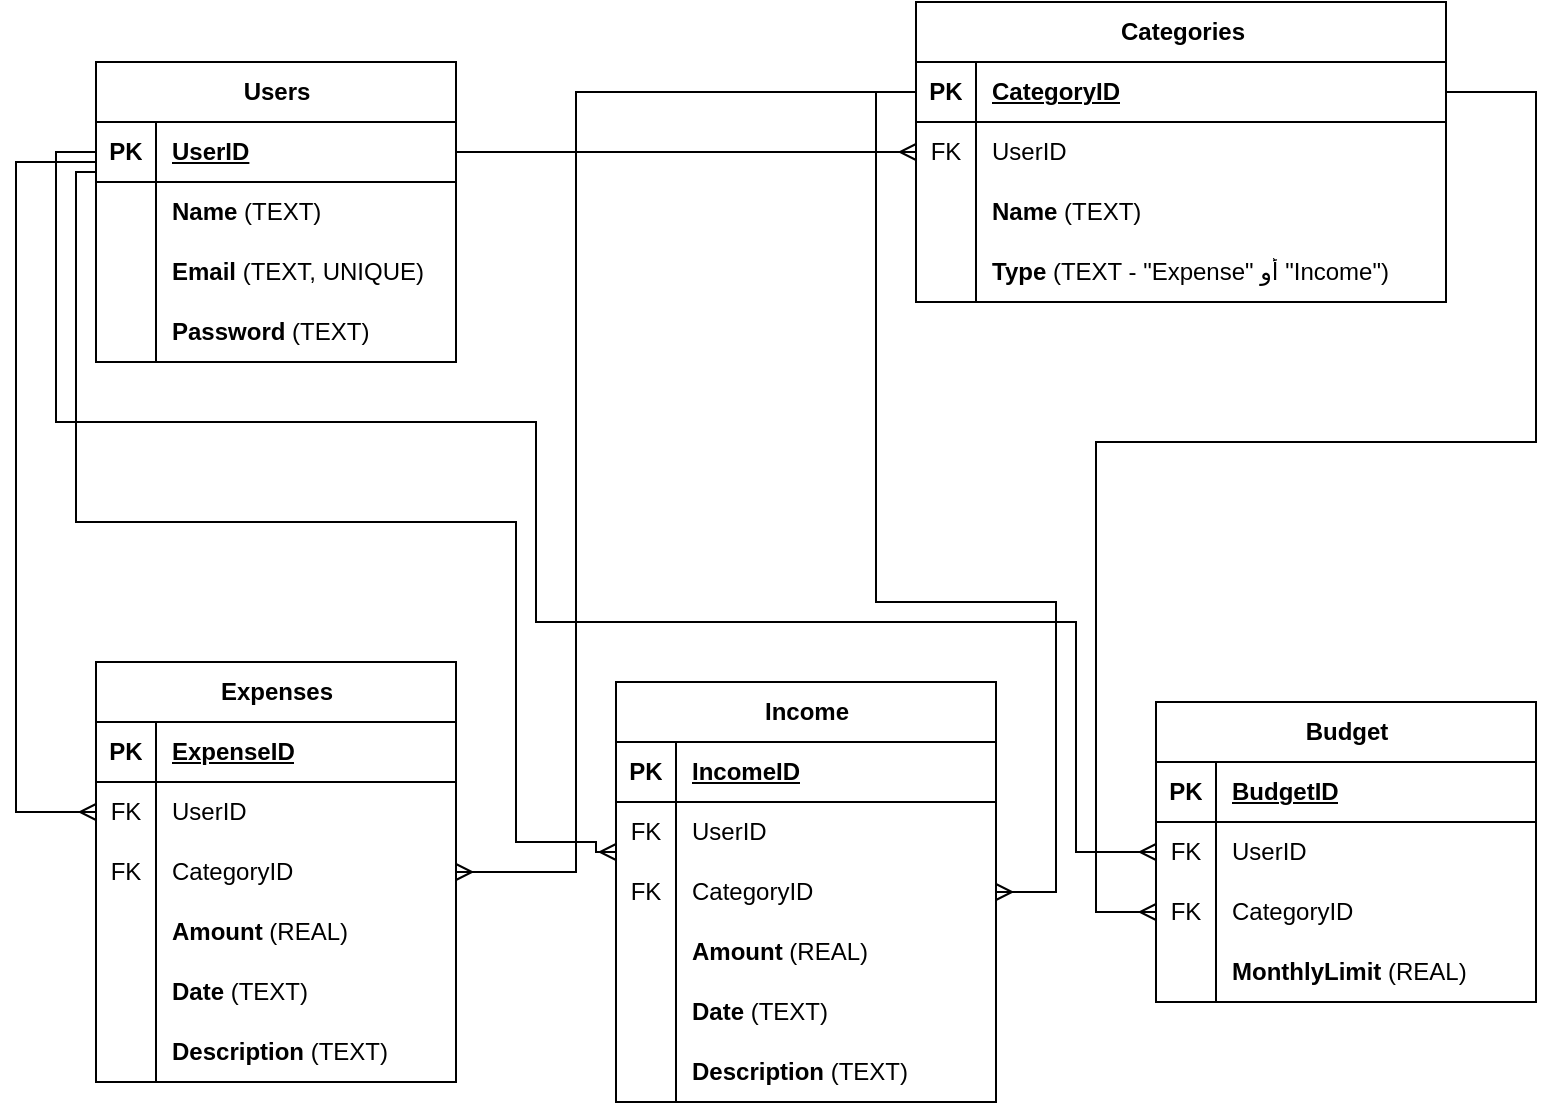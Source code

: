 <mxfile version="24.7.8">
  <diagram id="R2lEEEUBdFMjLlhIrx00" name="Page-1">
    <mxGraphModel dx="1212" dy="614" grid="1" gridSize="10" guides="1" tooltips="1" connect="1" arrows="1" fold="1" page="1" pageScale="1" pageWidth="850" pageHeight="1100" math="0" shadow="0" extFonts="Permanent Marker^https://fonts.googleapis.com/css?family=Permanent+Marker">
      <root>
        <mxCell id="0" />
        <mxCell id="1" parent="0" />
        <mxCell id="ptWmPAHVsvT_opOpD1c1-6" value="Users" style="shape=table;startSize=30;container=1;collapsible=1;childLayout=tableLayout;fixedRows=1;rowLines=0;fontStyle=1;align=center;resizeLast=1;html=1;" parent="1" vertex="1">
          <mxGeometry x="80" y="440" width="180" height="150" as="geometry" />
        </mxCell>
        <mxCell id="ptWmPAHVsvT_opOpD1c1-7" value="" style="shape=tableRow;horizontal=0;startSize=0;swimlaneHead=0;swimlaneBody=0;fillColor=none;collapsible=0;dropTarget=0;points=[[0,0.5],[1,0.5]];portConstraint=eastwest;top=0;left=0;right=0;bottom=1;" parent="ptWmPAHVsvT_opOpD1c1-6" vertex="1">
          <mxGeometry y="30" width="180" height="30" as="geometry" />
        </mxCell>
        <mxCell id="ptWmPAHVsvT_opOpD1c1-8" value="PK" style="shape=partialRectangle;connectable=0;fillColor=none;top=0;left=0;bottom=0;right=0;fontStyle=1;overflow=hidden;whiteSpace=wrap;html=1;" parent="ptWmPAHVsvT_opOpD1c1-7" vertex="1">
          <mxGeometry width="30" height="30" as="geometry">
            <mxRectangle width="30" height="30" as="alternateBounds" />
          </mxGeometry>
        </mxCell>
        <mxCell id="ptWmPAHVsvT_opOpD1c1-9" value="UserID" style="shape=partialRectangle;connectable=0;fillColor=none;top=0;left=0;bottom=0;right=0;align=left;spacingLeft=6;fontStyle=5;overflow=hidden;whiteSpace=wrap;html=1;" parent="ptWmPAHVsvT_opOpD1c1-7" vertex="1">
          <mxGeometry x="30" width="150" height="30" as="geometry">
            <mxRectangle width="150" height="30" as="alternateBounds" />
          </mxGeometry>
        </mxCell>
        <mxCell id="ptWmPAHVsvT_opOpD1c1-10" value="" style="shape=tableRow;horizontal=0;startSize=0;swimlaneHead=0;swimlaneBody=0;fillColor=none;collapsible=0;dropTarget=0;points=[[0,0.5],[1,0.5]];portConstraint=eastwest;top=0;left=0;right=0;bottom=0;" parent="ptWmPAHVsvT_opOpD1c1-6" vertex="1">
          <mxGeometry y="60" width="180" height="30" as="geometry" />
        </mxCell>
        <mxCell id="ptWmPAHVsvT_opOpD1c1-11" value="" style="shape=partialRectangle;connectable=0;fillColor=none;top=0;left=0;bottom=0;right=0;editable=1;overflow=hidden;whiteSpace=wrap;html=1;" parent="ptWmPAHVsvT_opOpD1c1-10" vertex="1">
          <mxGeometry width="30" height="30" as="geometry">
            <mxRectangle width="30" height="30" as="alternateBounds" />
          </mxGeometry>
        </mxCell>
        <mxCell id="ptWmPAHVsvT_opOpD1c1-12" value="&lt;strong data-end=&quot;708&quot; data-start=&quot;700&quot;&gt;Name&lt;/strong&gt; (TEXT)" style="shape=partialRectangle;connectable=0;fillColor=none;top=0;left=0;bottom=0;right=0;align=left;spacingLeft=6;overflow=hidden;whiteSpace=wrap;html=1;" parent="ptWmPAHVsvT_opOpD1c1-10" vertex="1">
          <mxGeometry x="30" width="150" height="30" as="geometry">
            <mxRectangle width="150" height="30" as="alternateBounds" />
          </mxGeometry>
        </mxCell>
        <mxCell id="ptWmPAHVsvT_opOpD1c1-13" value="" style="shape=tableRow;horizontal=0;startSize=0;swimlaneHead=0;swimlaneBody=0;fillColor=none;collapsible=0;dropTarget=0;points=[[0,0.5],[1,0.5]];portConstraint=eastwest;top=0;left=0;right=0;bottom=0;" parent="ptWmPAHVsvT_opOpD1c1-6" vertex="1">
          <mxGeometry y="90" width="180" height="30" as="geometry" />
        </mxCell>
        <mxCell id="ptWmPAHVsvT_opOpD1c1-14" value="" style="shape=partialRectangle;connectable=0;fillColor=none;top=0;left=0;bottom=0;right=0;editable=1;overflow=hidden;whiteSpace=wrap;html=1;" parent="ptWmPAHVsvT_opOpD1c1-13" vertex="1">
          <mxGeometry width="30" height="30" as="geometry">
            <mxRectangle width="30" height="30" as="alternateBounds" />
          </mxGeometry>
        </mxCell>
        <mxCell id="ptWmPAHVsvT_opOpD1c1-15" value="&lt;strong data-end=&quot;729&quot; data-start=&quot;720&quot;&gt;Email&lt;/strong&gt; (TEXT, UNIQUE)" style="shape=partialRectangle;connectable=0;fillColor=none;top=0;left=0;bottom=0;right=0;align=left;spacingLeft=6;overflow=hidden;whiteSpace=wrap;html=1;" parent="ptWmPAHVsvT_opOpD1c1-13" vertex="1">
          <mxGeometry x="30" width="150" height="30" as="geometry">
            <mxRectangle width="150" height="30" as="alternateBounds" />
          </mxGeometry>
        </mxCell>
        <mxCell id="ptWmPAHVsvT_opOpD1c1-16" value="" style="shape=tableRow;horizontal=0;startSize=0;swimlaneHead=0;swimlaneBody=0;fillColor=none;collapsible=0;dropTarget=0;points=[[0,0.5],[1,0.5]];portConstraint=eastwest;top=0;left=0;right=0;bottom=0;" parent="ptWmPAHVsvT_opOpD1c1-6" vertex="1">
          <mxGeometry y="120" width="180" height="30" as="geometry" />
        </mxCell>
        <mxCell id="ptWmPAHVsvT_opOpD1c1-17" value="" style="shape=partialRectangle;connectable=0;fillColor=none;top=0;left=0;bottom=0;right=0;editable=1;overflow=hidden;whiteSpace=wrap;html=1;" parent="ptWmPAHVsvT_opOpD1c1-16" vertex="1">
          <mxGeometry width="30" height="30" as="geometry">
            <mxRectangle width="30" height="30" as="alternateBounds" />
          </mxGeometry>
        </mxCell>
        <mxCell id="ptWmPAHVsvT_opOpD1c1-18" value="&lt;strong data-end=&quot;761&quot; data-start=&quot;749&quot;&gt;Password&lt;/strong&gt; (TEXT)" style="shape=partialRectangle;connectable=0;fillColor=none;top=0;left=0;bottom=0;right=0;align=left;spacingLeft=6;overflow=hidden;whiteSpace=wrap;html=1;" parent="ptWmPAHVsvT_opOpD1c1-16" vertex="1">
          <mxGeometry x="30" width="150" height="30" as="geometry">
            <mxRectangle width="150" height="30" as="alternateBounds" />
          </mxGeometry>
        </mxCell>
        <mxCell id="ptWmPAHVsvT_opOpD1c1-19" value="Categories" style="shape=table;startSize=30;container=1;collapsible=1;childLayout=tableLayout;fixedRows=1;rowLines=0;fontStyle=1;align=center;resizeLast=1;html=1;" parent="1" vertex="1">
          <mxGeometry x="490" y="410" width="265" height="150" as="geometry" />
        </mxCell>
        <mxCell id="ptWmPAHVsvT_opOpD1c1-20" value="" style="shape=tableRow;horizontal=0;startSize=0;swimlaneHead=0;swimlaneBody=0;fillColor=none;collapsible=0;dropTarget=0;points=[[0,0.5],[1,0.5]];portConstraint=eastwest;top=0;left=0;right=0;bottom=1;" parent="ptWmPAHVsvT_opOpD1c1-19" vertex="1">
          <mxGeometry y="30" width="265" height="30" as="geometry" />
        </mxCell>
        <mxCell id="ptWmPAHVsvT_opOpD1c1-21" value="PK" style="shape=partialRectangle;connectable=0;fillColor=none;top=0;left=0;bottom=0;right=0;fontStyle=1;overflow=hidden;whiteSpace=wrap;html=1;" parent="ptWmPAHVsvT_opOpD1c1-20" vertex="1">
          <mxGeometry width="30" height="30" as="geometry">
            <mxRectangle width="30" height="30" as="alternateBounds" />
          </mxGeometry>
        </mxCell>
        <mxCell id="ptWmPAHVsvT_opOpD1c1-22" value="CategoryID" style="shape=partialRectangle;connectable=0;fillColor=none;top=0;left=0;bottom=0;right=0;align=left;spacingLeft=6;fontStyle=5;overflow=hidden;whiteSpace=wrap;html=1;" parent="ptWmPAHVsvT_opOpD1c1-20" vertex="1">
          <mxGeometry x="30" width="235" height="30" as="geometry">
            <mxRectangle width="235" height="30" as="alternateBounds" />
          </mxGeometry>
        </mxCell>
        <mxCell id="OSpOoOHiJSOhnT2woW65-13" value="" style="shape=tableRow;horizontal=0;startSize=0;swimlaneHead=0;swimlaneBody=0;fillColor=none;collapsible=0;dropTarget=0;points=[[0,0.5],[1,0.5]];portConstraint=eastwest;top=0;left=0;right=0;bottom=0;" vertex="1" parent="ptWmPAHVsvT_opOpD1c1-19">
          <mxGeometry y="60" width="265" height="30" as="geometry" />
        </mxCell>
        <mxCell id="OSpOoOHiJSOhnT2woW65-14" value="FK" style="shape=partialRectangle;connectable=0;fillColor=none;top=0;left=0;bottom=0;right=0;fontStyle=0;overflow=hidden;whiteSpace=wrap;html=1;" vertex="1" parent="OSpOoOHiJSOhnT2woW65-13">
          <mxGeometry width="30" height="30" as="geometry">
            <mxRectangle width="30" height="30" as="alternateBounds" />
          </mxGeometry>
        </mxCell>
        <mxCell id="OSpOoOHiJSOhnT2woW65-15" value="UserID" style="shape=partialRectangle;connectable=0;fillColor=none;top=0;left=0;bottom=0;right=0;align=left;spacingLeft=6;fontStyle=0;overflow=hidden;whiteSpace=wrap;html=1;" vertex="1" parent="OSpOoOHiJSOhnT2woW65-13">
          <mxGeometry x="30" width="235" height="30" as="geometry">
            <mxRectangle width="235" height="30" as="alternateBounds" />
          </mxGeometry>
        </mxCell>
        <mxCell id="ptWmPAHVsvT_opOpD1c1-23" value="" style="shape=tableRow;horizontal=0;startSize=0;swimlaneHead=0;swimlaneBody=0;fillColor=none;collapsible=0;dropTarget=0;points=[[0,0.5],[1,0.5]];portConstraint=eastwest;top=0;left=0;right=0;bottom=0;" parent="ptWmPAHVsvT_opOpD1c1-19" vertex="1">
          <mxGeometry y="90" width="265" height="30" as="geometry" />
        </mxCell>
        <mxCell id="ptWmPAHVsvT_opOpD1c1-24" value="" style="shape=partialRectangle;connectable=0;fillColor=none;top=0;left=0;bottom=0;right=0;editable=1;overflow=hidden;whiteSpace=wrap;html=1;" parent="ptWmPAHVsvT_opOpD1c1-23" vertex="1">
          <mxGeometry width="30" height="30" as="geometry">
            <mxRectangle width="30" height="30" as="alternateBounds" />
          </mxGeometry>
        </mxCell>
        <mxCell id="ptWmPAHVsvT_opOpD1c1-25" value="&lt;strong data-end=&quot;852&quot; data-start=&quot;844&quot;&gt;Name&lt;/strong&gt; (TEXT)" style="shape=partialRectangle;connectable=0;fillColor=none;top=0;left=0;bottom=0;right=0;align=left;spacingLeft=6;overflow=hidden;whiteSpace=wrap;html=1;" parent="ptWmPAHVsvT_opOpD1c1-23" vertex="1">
          <mxGeometry x="30" width="235" height="30" as="geometry">
            <mxRectangle width="235" height="30" as="alternateBounds" />
          </mxGeometry>
        </mxCell>
        <mxCell id="ptWmPAHVsvT_opOpD1c1-26" value="" style="shape=tableRow;horizontal=0;startSize=0;swimlaneHead=0;swimlaneBody=0;fillColor=none;collapsible=0;dropTarget=0;points=[[0,0.5],[1,0.5]];portConstraint=eastwest;top=0;left=0;right=0;bottom=0;" parent="ptWmPAHVsvT_opOpD1c1-19" vertex="1">
          <mxGeometry y="120" width="265" height="30" as="geometry" />
        </mxCell>
        <mxCell id="ptWmPAHVsvT_opOpD1c1-27" value="" style="shape=partialRectangle;connectable=0;fillColor=none;top=0;left=0;bottom=0;right=0;editable=1;overflow=hidden;whiteSpace=wrap;html=1;" parent="ptWmPAHVsvT_opOpD1c1-26" vertex="1">
          <mxGeometry width="30" height="30" as="geometry">
            <mxRectangle width="30" height="30" as="alternateBounds" />
          </mxGeometry>
        </mxCell>
        <mxCell id="ptWmPAHVsvT_opOpD1c1-28" value="&lt;strong data-end=&quot;872&quot; data-start=&quot;864&quot;&gt;Type&lt;/strong&gt; (TEXT - &quot;Expense&quot; أو &quot;Income&quot;)" style="shape=partialRectangle;connectable=0;fillColor=none;top=0;left=0;bottom=0;right=0;align=left;spacingLeft=6;overflow=hidden;whiteSpace=wrap;html=1;" parent="ptWmPAHVsvT_opOpD1c1-26" vertex="1">
          <mxGeometry x="30" width="235" height="30" as="geometry">
            <mxRectangle width="235" height="30" as="alternateBounds" />
          </mxGeometry>
        </mxCell>
        <mxCell id="ptWmPAHVsvT_opOpD1c1-32" value="Expenses" style="shape=table;startSize=30;container=1;collapsible=1;childLayout=tableLayout;fixedRows=1;rowLines=0;fontStyle=1;align=center;resizeLast=1;html=1;" parent="1" vertex="1">
          <mxGeometry x="80" y="740" width="180" height="210" as="geometry" />
        </mxCell>
        <mxCell id="ptWmPAHVsvT_opOpD1c1-33" value="" style="shape=tableRow;horizontal=0;startSize=0;swimlaneHead=0;swimlaneBody=0;fillColor=none;collapsible=0;dropTarget=0;points=[[0,0.5],[1,0.5]];portConstraint=eastwest;top=0;left=0;right=0;bottom=1;" parent="ptWmPAHVsvT_opOpD1c1-32" vertex="1">
          <mxGeometry y="30" width="180" height="30" as="geometry" />
        </mxCell>
        <mxCell id="ptWmPAHVsvT_opOpD1c1-34" value="PK" style="shape=partialRectangle;connectable=0;fillColor=none;top=0;left=0;bottom=0;right=0;fontStyle=1;overflow=hidden;whiteSpace=wrap;html=1;" parent="ptWmPAHVsvT_opOpD1c1-33" vertex="1">
          <mxGeometry width="30" height="30" as="geometry">
            <mxRectangle width="30" height="30" as="alternateBounds" />
          </mxGeometry>
        </mxCell>
        <mxCell id="ptWmPAHVsvT_opOpD1c1-35" value="&lt;strong data-end=&quot;958&quot; data-start=&quot;945&quot;&gt;ExpenseID&lt;/strong&gt;" style="shape=partialRectangle;connectable=0;fillColor=none;top=0;left=0;bottom=0;right=0;align=left;spacingLeft=6;fontStyle=5;overflow=hidden;whiteSpace=wrap;html=1;" parent="ptWmPAHVsvT_opOpD1c1-33" vertex="1">
          <mxGeometry x="30" width="150" height="30" as="geometry">
            <mxRectangle width="150" height="30" as="alternateBounds" />
          </mxGeometry>
        </mxCell>
        <mxCell id="ptWmPAHVsvT_opOpD1c1-107" value="" style="shape=tableRow;horizontal=0;startSize=0;swimlaneHead=0;swimlaneBody=0;fillColor=none;collapsible=0;dropTarget=0;points=[[0,0.5],[1,0.5]];portConstraint=eastwest;top=0;left=0;right=0;bottom=0;" parent="ptWmPAHVsvT_opOpD1c1-32" vertex="1">
          <mxGeometry y="60" width="180" height="30" as="geometry" />
        </mxCell>
        <mxCell id="ptWmPAHVsvT_opOpD1c1-108" value="FK" style="shape=partialRectangle;connectable=0;fillColor=none;top=0;left=0;bottom=0;right=0;fontStyle=0;overflow=hidden;whiteSpace=wrap;html=1;" parent="ptWmPAHVsvT_opOpD1c1-107" vertex="1">
          <mxGeometry width="30" height="30" as="geometry">
            <mxRectangle width="30" height="30" as="alternateBounds" />
          </mxGeometry>
        </mxCell>
        <mxCell id="ptWmPAHVsvT_opOpD1c1-109" value="UserID" style="shape=partialRectangle;connectable=0;fillColor=none;top=0;left=0;bottom=0;right=0;align=left;spacingLeft=6;fontStyle=0;overflow=hidden;whiteSpace=wrap;html=1;" parent="ptWmPAHVsvT_opOpD1c1-107" vertex="1">
          <mxGeometry x="30" width="150" height="30" as="geometry">
            <mxRectangle width="150" height="30" as="alternateBounds" />
          </mxGeometry>
        </mxCell>
        <mxCell id="ptWmPAHVsvT_opOpD1c1-110" value="" style="shape=tableRow;horizontal=0;startSize=0;swimlaneHead=0;swimlaneBody=0;fillColor=none;collapsible=0;dropTarget=0;points=[[0,0.5],[1,0.5]];portConstraint=eastwest;top=0;left=0;right=0;bottom=0;" parent="ptWmPAHVsvT_opOpD1c1-32" vertex="1">
          <mxGeometry y="90" width="180" height="30" as="geometry" />
        </mxCell>
        <mxCell id="ptWmPAHVsvT_opOpD1c1-111" value="FK" style="shape=partialRectangle;connectable=0;fillColor=none;top=0;left=0;bottom=0;right=0;fontStyle=0;overflow=hidden;whiteSpace=wrap;html=1;" parent="ptWmPAHVsvT_opOpD1c1-110" vertex="1">
          <mxGeometry width="30" height="30" as="geometry">
            <mxRectangle width="30" height="30" as="alternateBounds" />
          </mxGeometry>
        </mxCell>
        <mxCell id="ptWmPAHVsvT_opOpD1c1-112" value="CategoryID" style="shape=partialRectangle;connectable=0;fillColor=none;top=0;left=0;bottom=0;right=0;align=left;spacingLeft=6;fontStyle=0;overflow=hidden;whiteSpace=wrap;html=1;" parent="ptWmPAHVsvT_opOpD1c1-110" vertex="1">
          <mxGeometry x="30" width="150" height="30" as="geometry">
            <mxRectangle width="150" height="30" as="alternateBounds" />
          </mxGeometry>
        </mxCell>
        <mxCell id="ptWmPAHVsvT_opOpD1c1-36" value="" style="shape=tableRow;horizontal=0;startSize=0;swimlaneHead=0;swimlaneBody=0;fillColor=none;collapsible=0;dropTarget=0;points=[[0,0.5],[1,0.5]];portConstraint=eastwest;top=0;left=0;right=0;bottom=0;" parent="ptWmPAHVsvT_opOpD1c1-32" vertex="1">
          <mxGeometry y="120" width="180" height="30" as="geometry" />
        </mxCell>
        <mxCell id="ptWmPAHVsvT_opOpD1c1-37" value="" style="shape=partialRectangle;connectable=0;fillColor=none;top=0;left=0;bottom=0;right=0;editable=1;overflow=hidden;whiteSpace=wrap;html=1;" parent="ptWmPAHVsvT_opOpD1c1-36" vertex="1">
          <mxGeometry width="30" height="30" as="geometry">
            <mxRectangle width="30" height="30" as="alternateBounds" />
          </mxGeometry>
        </mxCell>
        <mxCell id="ptWmPAHVsvT_opOpD1c1-38" value="&lt;strong data-end=&quot;1088&quot; data-start=&quot;1078&quot;&gt;Amount&lt;/strong&gt; (REAL)" style="shape=partialRectangle;connectable=0;fillColor=none;top=0;left=0;bottom=0;right=0;align=left;spacingLeft=6;overflow=hidden;whiteSpace=wrap;html=1;" parent="ptWmPAHVsvT_opOpD1c1-36" vertex="1">
          <mxGeometry x="30" width="150" height="30" as="geometry">
            <mxRectangle width="150" height="30" as="alternateBounds" />
          </mxGeometry>
        </mxCell>
        <mxCell id="ptWmPAHVsvT_opOpD1c1-39" value="" style="shape=tableRow;horizontal=0;startSize=0;swimlaneHead=0;swimlaneBody=0;fillColor=none;collapsible=0;dropTarget=0;points=[[0,0.5],[1,0.5]];portConstraint=eastwest;top=0;left=0;right=0;bottom=0;" parent="ptWmPAHVsvT_opOpD1c1-32" vertex="1">
          <mxGeometry y="150" width="180" height="30" as="geometry" />
        </mxCell>
        <mxCell id="ptWmPAHVsvT_opOpD1c1-40" value="" style="shape=partialRectangle;connectable=0;fillColor=none;top=0;left=0;bottom=0;right=0;editable=1;overflow=hidden;whiteSpace=wrap;html=1;" parent="ptWmPAHVsvT_opOpD1c1-39" vertex="1">
          <mxGeometry width="30" height="30" as="geometry">
            <mxRectangle width="30" height="30" as="alternateBounds" />
          </mxGeometry>
        </mxCell>
        <mxCell id="ptWmPAHVsvT_opOpD1c1-41" value="&lt;strong data-end=&quot;1108&quot; data-start=&quot;1100&quot;&gt;Date&lt;/strong&gt; (TEXT)" style="shape=partialRectangle;connectable=0;fillColor=none;top=0;left=0;bottom=0;right=0;align=left;spacingLeft=6;overflow=hidden;whiteSpace=wrap;html=1;" parent="ptWmPAHVsvT_opOpD1c1-39" vertex="1">
          <mxGeometry x="30" width="150" height="30" as="geometry">
            <mxRectangle width="150" height="30" as="alternateBounds" />
          </mxGeometry>
        </mxCell>
        <mxCell id="ptWmPAHVsvT_opOpD1c1-42" value="" style="shape=tableRow;horizontal=0;startSize=0;swimlaneHead=0;swimlaneBody=0;fillColor=none;collapsible=0;dropTarget=0;points=[[0,0.5],[1,0.5]];portConstraint=eastwest;top=0;left=0;right=0;bottom=0;" parent="ptWmPAHVsvT_opOpD1c1-32" vertex="1">
          <mxGeometry y="180" width="180" height="30" as="geometry" />
        </mxCell>
        <mxCell id="ptWmPAHVsvT_opOpD1c1-43" value="" style="shape=partialRectangle;connectable=0;fillColor=none;top=0;left=0;bottom=0;right=0;editable=1;overflow=hidden;whiteSpace=wrap;html=1;" parent="ptWmPAHVsvT_opOpD1c1-42" vertex="1">
          <mxGeometry width="30" height="30" as="geometry">
            <mxRectangle width="30" height="30" as="alternateBounds" />
          </mxGeometry>
        </mxCell>
        <mxCell id="ptWmPAHVsvT_opOpD1c1-44" value="&lt;strong data-end=&quot;1135&quot; data-start=&quot;1120&quot;&gt;Description&lt;/strong&gt; (TEXT)" style="shape=partialRectangle;connectable=0;fillColor=none;top=0;left=0;bottom=0;right=0;align=left;spacingLeft=6;overflow=hidden;whiteSpace=wrap;html=1;" parent="ptWmPAHVsvT_opOpD1c1-42" vertex="1">
          <mxGeometry x="30" width="150" height="30" as="geometry">
            <mxRectangle width="150" height="30" as="alternateBounds" />
          </mxGeometry>
        </mxCell>
        <mxCell id="ptWmPAHVsvT_opOpD1c1-58" value="" style="shape=tableRow;horizontal=0;startSize=0;swimlaneHead=0;swimlaneBody=0;fillColor=none;collapsible=0;dropTarget=0;points=[[0,0.5],[1,0.5]];portConstraint=eastwest;top=0;left=0;right=0;bottom=0;html=1;" parent="1" vertex="1">
          <mxGeometry x="500" y="740" width="180" height="30" as="geometry" />
        </mxCell>
        <mxCell id="ptWmPAHVsvT_opOpD1c1-113" value="Income" style="shape=table;startSize=30;container=1;collapsible=1;childLayout=tableLayout;fixedRows=1;rowLines=0;fontStyle=1;align=center;resizeLast=1;html=1;" parent="1" vertex="1">
          <mxGeometry x="340" y="750" width="190" height="210" as="geometry" />
        </mxCell>
        <mxCell id="ptWmPAHVsvT_opOpD1c1-114" value="" style="shape=tableRow;horizontal=0;startSize=0;swimlaneHead=0;swimlaneBody=0;fillColor=none;collapsible=0;dropTarget=0;points=[[0,0.5],[1,0.5]];portConstraint=eastwest;top=0;left=0;right=0;bottom=1;" parent="ptWmPAHVsvT_opOpD1c1-113" vertex="1">
          <mxGeometry y="30" width="190" height="30" as="geometry" />
        </mxCell>
        <mxCell id="ptWmPAHVsvT_opOpD1c1-115" value="PK" style="shape=partialRectangle;connectable=0;fillColor=none;top=0;left=0;bottom=0;right=0;fontStyle=1;overflow=hidden;whiteSpace=wrap;html=1;" parent="ptWmPAHVsvT_opOpD1c1-114" vertex="1">
          <mxGeometry width="30" height="30" as="geometry">
            <mxRectangle width="30" height="30" as="alternateBounds" />
          </mxGeometry>
        </mxCell>
        <mxCell id="ptWmPAHVsvT_opOpD1c1-116" value="&lt;span style=&quot;text-align: center; text-wrap: nowrap;&quot;&gt;IncomeID&lt;/span&gt;" style="shape=partialRectangle;connectable=0;fillColor=none;top=0;left=0;bottom=0;right=0;align=left;spacingLeft=6;fontStyle=5;overflow=hidden;whiteSpace=wrap;html=1;" parent="ptWmPAHVsvT_opOpD1c1-114" vertex="1">
          <mxGeometry x="30" width="160" height="30" as="geometry">
            <mxRectangle width="160" height="30" as="alternateBounds" />
          </mxGeometry>
        </mxCell>
        <mxCell id="ptWmPAHVsvT_opOpD1c1-117" value="" style="shape=tableRow;horizontal=0;startSize=0;swimlaneHead=0;swimlaneBody=0;fillColor=none;collapsible=0;dropTarget=0;points=[[0,0.5],[1,0.5]];portConstraint=eastwest;top=0;left=0;right=0;bottom=0;" parent="ptWmPAHVsvT_opOpD1c1-113" vertex="1">
          <mxGeometry y="60" width="190" height="30" as="geometry" />
        </mxCell>
        <mxCell id="ptWmPAHVsvT_opOpD1c1-118" value="FK" style="shape=partialRectangle;connectable=0;fillColor=none;top=0;left=0;bottom=0;right=0;fontStyle=0;overflow=hidden;whiteSpace=wrap;html=1;" parent="ptWmPAHVsvT_opOpD1c1-117" vertex="1">
          <mxGeometry width="30" height="30" as="geometry">
            <mxRectangle width="30" height="30" as="alternateBounds" />
          </mxGeometry>
        </mxCell>
        <mxCell id="ptWmPAHVsvT_opOpD1c1-119" value="UserID" style="shape=partialRectangle;connectable=0;fillColor=none;top=0;left=0;bottom=0;right=0;align=left;spacingLeft=6;fontStyle=0;overflow=hidden;whiteSpace=wrap;html=1;" parent="ptWmPAHVsvT_opOpD1c1-117" vertex="1">
          <mxGeometry x="30" width="160" height="30" as="geometry">
            <mxRectangle width="160" height="30" as="alternateBounds" />
          </mxGeometry>
        </mxCell>
        <mxCell id="ptWmPAHVsvT_opOpD1c1-120" value="" style="shape=tableRow;horizontal=0;startSize=0;swimlaneHead=0;swimlaneBody=0;fillColor=none;collapsible=0;dropTarget=0;points=[[0,0.5],[1,0.5]];portConstraint=eastwest;top=0;left=0;right=0;bottom=0;" parent="ptWmPAHVsvT_opOpD1c1-113" vertex="1">
          <mxGeometry y="90" width="190" height="30" as="geometry" />
        </mxCell>
        <mxCell id="ptWmPAHVsvT_opOpD1c1-121" value="FK" style="shape=partialRectangle;connectable=0;fillColor=none;top=0;left=0;bottom=0;right=0;fontStyle=0;overflow=hidden;whiteSpace=wrap;html=1;" parent="ptWmPAHVsvT_opOpD1c1-120" vertex="1">
          <mxGeometry width="30" height="30" as="geometry">
            <mxRectangle width="30" height="30" as="alternateBounds" />
          </mxGeometry>
        </mxCell>
        <mxCell id="ptWmPAHVsvT_opOpD1c1-122" value="CategoryID" style="shape=partialRectangle;connectable=0;fillColor=none;top=0;left=0;bottom=0;right=0;align=left;spacingLeft=6;fontStyle=0;overflow=hidden;whiteSpace=wrap;html=1;" parent="ptWmPAHVsvT_opOpD1c1-120" vertex="1">
          <mxGeometry x="30" width="160" height="30" as="geometry">
            <mxRectangle width="160" height="30" as="alternateBounds" />
          </mxGeometry>
        </mxCell>
        <mxCell id="ptWmPAHVsvT_opOpD1c1-123" value="" style="shape=tableRow;horizontal=0;startSize=0;swimlaneHead=0;swimlaneBody=0;fillColor=none;collapsible=0;dropTarget=0;points=[[0,0.5],[1,0.5]];portConstraint=eastwest;top=0;left=0;right=0;bottom=0;" parent="ptWmPAHVsvT_opOpD1c1-113" vertex="1">
          <mxGeometry y="120" width="190" height="30" as="geometry" />
        </mxCell>
        <mxCell id="ptWmPAHVsvT_opOpD1c1-124" value="" style="shape=partialRectangle;connectable=0;fillColor=none;top=0;left=0;bottom=0;right=0;editable=1;overflow=hidden;whiteSpace=wrap;html=1;" parent="ptWmPAHVsvT_opOpD1c1-123" vertex="1">
          <mxGeometry width="30" height="30" as="geometry">
            <mxRectangle width="30" height="30" as="alternateBounds" />
          </mxGeometry>
        </mxCell>
        <mxCell id="ptWmPAHVsvT_opOpD1c1-125" value="&lt;strong data-end=&quot;1088&quot; data-start=&quot;1078&quot;&gt;Amount&lt;/strong&gt; (REAL)" style="shape=partialRectangle;connectable=0;fillColor=none;top=0;left=0;bottom=0;right=0;align=left;spacingLeft=6;overflow=hidden;whiteSpace=wrap;html=1;" parent="ptWmPAHVsvT_opOpD1c1-123" vertex="1">
          <mxGeometry x="30" width="160" height="30" as="geometry">
            <mxRectangle width="160" height="30" as="alternateBounds" />
          </mxGeometry>
        </mxCell>
        <mxCell id="ptWmPAHVsvT_opOpD1c1-126" value="" style="shape=tableRow;horizontal=0;startSize=0;swimlaneHead=0;swimlaneBody=0;fillColor=none;collapsible=0;dropTarget=0;points=[[0,0.5],[1,0.5]];portConstraint=eastwest;top=0;left=0;right=0;bottom=0;" parent="ptWmPAHVsvT_opOpD1c1-113" vertex="1">
          <mxGeometry y="150" width="190" height="30" as="geometry" />
        </mxCell>
        <mxCell id="ptWmPAHVsvT_opOpD1c1-127" value="" style="shape=partialRectangle;connectable=0;fillColor=none;top=0;left=0;bottom=0;right=0;editable=1;overflow=hidden;whiteSpace=wrap;html=1;" parent="ptWmPAHVsvT_opOpD1c1-126" vertex="1">
          <mxGeometry width="30" height="30" as="geometry">
            <mxRectangle width="30" height="30" as="alternateBounds" />
          </mxGeometry>
        </mxCell>
        <mxCell id="ptWmPAHVsvT_opOpD1c1-128" value="&lt;strong data-end=&quot;1108&quot; data-start=&quot;1100&quot;&gt;Date&lt;/strong&gt; (TEXT)" style="shape=partialRectangle;connectable=0;fillColor=none;top=0;left=0;bottom=0;right=0;align=left;spacingLeft=6;overflow=hidden;whiteSpace=wrap;html=1;" parent="ptWmPAHVsvT_opOpD1c1-126" vertex="1">
          <mxGeometry x="30" width="160" height="30" as="geometry">
            <mxRectangle width="160" height="30" as="alternateBounds" />
          </mxGeometry>
        </mxCell>
        <mxCell id="ptWmPAHVsvT_opOpD1c1-129" value="" style="shape=tableRow;horizontal=0;startSize=0;swimlaneHead=0;swimlaneBody=0;fillColor=none;collapsible=0;dropTarget=0;points=[[0,0.5],[1,0.5]];portConstraint=eastwest;top=0;left=0;right=0;bottom=0;" parent="ptWmPAHVsvT_opOpD1c1-113" vertex="1">
          <mxGeometry y="180" width="190" height="30" as="geometry" />
        </mxCell>
        <mxCell id="ptWmPAHVsvT_opOpD1c1-130" value="" style="shape=partialRectangle;connectable=0;fillColor=none;top=0;left=0;bottom=0;right=0;editable=1;overflow=hidden;whiteSpace=wrap;html=1;" parent="ptWmPAHVsvT_opOpD1c1-129" vertex="1">
          <mxGeometry width="30" height="30" as="geometry">
            <mxRectangle width="30" height="30" as="alternateBounds" />
          </mxGeometry>
        </mxCell>
        <mxCell id="ptWmPAHVsvT_opOpD1c1-131" value="&lt;strong data-end=&quot;1135&quot; data-start=&quot;1120&quot;&gt;Description&lt;/strong&gt; (TEXT)" style="shape=partialRectangle;connectable=0;fillColor=none;top=0;left=0;bottom=0;right=0;align=left;spacingLeft=6;overflow=hidden;whiteSpace=wrap;html=1;" parent="ptWmPAHVsvT_opOpD1c1-129" vertex="1">
          <mxGeometry x="30" width="160" height="30" as="geometry">
            <mxRectangle width="160" height="30" as="alternateBounds" />
          </mxGeometry>
        </mxCell>
        <mxCell id="ptWmPAHVsvT_opOpD1c1-133" value="Budget" style="shape=table;startSize=30;container=1;collapsible=1;childLayout=tableLayout;fixedRows=1;rowLines=0;fontStyle=1;align=center;resizeLast=1;html=1;" parent="1" vertex="1">
          <mxGeometry x="610" y="760" width="190" height="150" as="geometry" />
        </mxCell>
        <mxCell id="ptWmPAHVsvT_opOpD1c1-134" value="" style="shape=tableRow;horizontal=0;startSize=0;swimlaneHead=0;swimlaneBody=0;fillColor=none;collapsible=0;dropTarget=0;points=[[0,0.5],[1,0.5]];portConstraint=eastwest;top=0;left=0;right=0;bottom=1;" parent="ptWmPAHVsvT_opOpD1c1-133" vertex="1">
          <mxGeometry y="30" width="190" height="30" as="geometry" />
        </mxCell>
        <mxCell id="ptWmPAHVsvT_opOpD1c1-135" value="PK" style="shape=partialRectangle;connectable=0;fillColor=none;top=0;left=0;bottom=0;right=0;fontStyle=1;overflow=hidden;whiteSpace=wrap;html=1;" parent="ptWmPAHVsvT_opOpD1c1-134" vertex="1">
          <mxGeometry width="30" height="30" as="geometry">
            <mxRectangle width="30" height="30" as="alternateBounds" />
          </mxGeometry>
        </mxCell>
        <mxCell id="ptWmPAHVsvT_opOpD1c1-136" value="&lt;span style=&quot;text-align: center; text-wrap: nowrap;&quot;&gt;BudgetID&lt;/span&gt;" style="shape=partialRectangle;connectable=0;fillColor=none;top=0;left=0;bottom=0;right=0;align=left;spacingLeft=6;fontStyle=5;overflow=hidden;whiteSpace=wrap;html=1;" parent="ptWmPAHVsvT_opOpD1c1-134" vertex="1">
          <mxGeometry x="30" width="160" height="30" as="geometry">
            <mxRectangle width="160" height="30" as="alternateBounds" />
          </mxGeometry>
        </mxCell>
        <mxCell id="ptWmPAHVsvT_opOpD1c1-137" value="" style="shape=tableRow;horizontal=0;startSize=0;swimlaneHead=0;swimlaneBody=0;fillColor=none;collapsible=0;dropTarget=0;points=[[0,0.5],[1,0.5]];portConstraint=eastwest;top=0;left=0;right=0;bottom=0;" parent="ptWmPAHVsvT_opOpD1c1-133" vertex="1">
          <mxGeometry y="60" width="190" height="30" as="geometry" />
        </mxCell>
        <mxCell id="ptWmPAHVsvT_opOpD1c1-138" value="FK" style="shape=partialRectangle;connectable=0;fillColor=none;top=0;left=0;bottom=0;right=0;fontStyle=0;overflow=hidden;whiteSpace=wrap;html=1;" parent="ptWmPAHVsvT_opOpD1c1-137" vertex="1">
          <mxGeometry width="30" height="30" as="geometry">
            <mxRectangle width="30" height="30" as="alternateBounds" />
          </mxGeometry>
        </mxCell>
        <mxCell id="ptWmPAHVsvT_opOpD1c1-139" value="UserID" style="shape=partialRectangle;connectable=0;fillColor=none;top=0;left=0;bottom=0;right=0;align=left;spacingLeft=6;fontStyle=0;overflow=hidden;whiteSpace=wrap;html=1;" parent="ptWmPAHVsvT_opOpD1c1-137" vertex="1">
          <mxGeometry x="30" width="160" height="30" as="geometry">
            <mxRectangle width="160" height="30" as="alternateBounds" />
          </mxGeometry>
        </mxCell>
        <mxCell id="ptWmPAHVsvT_opOpD1c1-140" value="" style="shape=tableRow;horizontal=0;startSize=0;swimlaneHead=0;swimlaneBody=0;fillColor=none;collapsible=0;dropTarget=0;points=[[0,0.5],[1,0.5]];portConstraint=eastwest;top=0;left=0;right=0;bottom=0;" parent="ptWmPAHVsvT_opOpD1c1-133" vertex="1">
          <mxGeometry y="90" width="190" height="30" as="geometry" />
        </mxCell>
        <mxCell id="ptWmPAHVsvT_opOpD1c1-141" value="FK" style="shape=partialRectangle;connectable=0;fillColor=none;top=0;left=0;bottom=0;right=0;fontStyle=0;overflow=hidden;whiteSpace=wrap;html=1;" parent="ptWmPAHVsvT_opOpD1c1-140" vertex="1">
          <mxGeometry width="30" height="30" as="geometry">
            <mxRectangle width="30" height="30" as="alternateBounds" />
          </mxGeometry>
        </mxCell>
        <mxCell id="ptWmPAHVsvT_opOpD1c1-142" value="CategoryID" style="shape=partialRectangle;connectable=0;fillColor=none;top=0;left=0;bottom=0;right=0;align=left;spacingLeft=6;fontStyle=0;overflow=hidden;whiteSpace=wrap;html=1;" parent="ptWmPAHVsvT_opOpD1c1-140" vertex="1">
          <mxGeometry x="30" width="160" height="30" as="geometry">
            <mxRectangle width="160" height="30" as="alternateBounds" />
          </mxGeometry>
        </mxCell>
        <mxCell id="ptWmPAHVsvT_opOpD1c1-143" value="" style="shape=tableRow;horizontal=0;startSize=0;swimlaneHead=0;swimlaneBody=0;fillColor=none;collapsible=0;dropTarget=0;points=[[0,0.5],[1,0.5]];portConstraint=eastwest;top=0;left=0;right=0;bottom=0;" parent="ptWmPAHVsvT_opOpD1c1-133" vertex="1">
          <mxGeometry y="120" width="190" height="30" as="geometry" />
        </mxCell>
        <mxCell id="ptWmPAHVsvT_opOpD1c1-144" value="" style="shape=partialRectangle;connectable=0;fillColor=none;top=0;left=0;bottom=0;right=0;editable=1;overflow=hidden;whiteSpace=wrap;html=1;" parent="ptWmPAHVsvT_opOpD1c1-143" vertex="1">
          <mxGeometry width="30" height="30" as="geometry">
            <mxRectangle width="30" height="30" as="alternateBounds" />
          </mxGeometry>
        </mxCell>
        <mxCell id="ptWmPAHVsvT_opOpD1c1-145" value="&lt;strong data-end=&quot;1566&quot; data-start=&quot;1550&quot;&gt;MonthlyLimit&lt;/strong&gt; (REAL)" style="shape=partialRectangle;connectable=0;fillColor=none;top=0;left=0;bottom=0;right=0;align=left;spacingLeft=6;overflow=hidden;whiteSpace=wrap;html=1;" parent="ptWmPAHVsvT_opOpD1c1-143" vertex="1">
          <mxGeometry x="30" width="160" height="30" as="geometry">
            <mxRectangle width="160" height="30" as="alternateBounds" />
          </mxGeometry>
        </mxCell>
        <mxCell id="ptWmPAHVsvT_opOpD1c1-181" value="" style="fontSize=12;html=1;endArrow=ERmany;rounded=0;edgeStyle=orthogonalEdgeStyle;" parent="1" source="ptWmPAHVsvT_opOpD1c1-20" target="ptWmPAHVsvT_opOpD1c1-140" edge="1">
          <mxGeometry width="100" height="100" relative="1" as="geometry">
            <mxPoint x="660" y="1070" as="sourcePoint" />
            <mxPoint x="730" y="970" as="targetPoint" />
            <Array as="points">
              <mxPoint x="800" y="455" />
              <mxPoint x="800" y="630" />
              <mxPoint x="580" y="630" />
              <mxPoint x="580" y="865" />
            </Array>
          </mxGeometry>
        </mxCell>
        <mxCell id="ptWmPAHVsvT_opOpD1c1-182" value="" style="edgeStyle=orthogonalEdgeStyle;fontSize=12;html=1;endArrow=ERmany;rounded=0;" parent="1" source="ptWmPAHVsvT_opOpD1c1-20" target="ptWmPAHVsvT_opOpD1c1-120" edge="1">
          <mxGeometry width="100" height="100" relative="1" as="geometry">
            <mxPoint x="340" y="590" as="sourcePoint" />
            <mxPoint x="400" y="660" as="targetPoint" />
            <Array as="points">
              <mxPoint x="470" y="455" />
              <mxPoint x="470" y="710" />
              <mxPoint x="560" y="710" />
              <mxPoint x="560" y="855" />
            </Array>
          </mxGeometry>
        </mxCell>
        <mxCell id="ptWmPAHVsvT_opOpD1c1-183" value="" style="edgeStyle=orthogonalEdgeStyle;fontSize=12;html=1;endArrow=ERmany;rounded=0;" parent="1" source="ptWmPAHVsvT_opOpD1c1-20" target="ptWmPAHVsvT_opOpD1c1-110" edge="1">
          <mxGeometry width="100" height="100" relative="1" as="geometry">
            <mxPoint x="410" y="450" as="sourcePoint" />
            <mxPoint x="360" y="590" as="targetPoint" />
            <Array as="points">
              <mxPoint x="320" y="455" />
              <mxPoint x="320" y="845" />
            </Array>
          </mxGeometry>
        </mxCell>
        <mxCell id="ptWmPAHVsvT_opOpD1c1-186" value="" style="edgeStyle=orthogonalEdgeStyle;fontSize=12;html=1;endArrow=ERmany;rounded=0;" parent="1" source="ptWmPAHVsvT_opOpD1c1-7" target="ptWmPAHVsvT_opOpD1c1-107" edge="1">
          <mxGeometry width="100" height="100" relative="1" as="geometry">
            <mxPoint x="80" y="490" as="sourcePoint" />
            <mxPoint x="60" y="790" as="targetPoint" />
            <Array as="points">
              <mxPoint x="40" y="490" />
              <mxPoint x="40" y="815" />
            </Array>
          </mxGeometry>
        </mxCell>
        <mxCell id="ptWmPAHVsvT_opOpD1c1-188" value="" style="edgeStyle=orthogonalEdgeStyle;fontSize=12;html=1;endArrow=ERmany;rounded=0;" parent="1" source="ptWmPAHVsvT_opOpD1c1-7" target="ptWmPAHVsvT_opOpD1c1-137" edge="1">
          <mxGeometry width="100" height="100" relative="1" as="geometry">
            <mxPoint x="30" y="530" as="sourcePoint" />
            <mxPoint x="220" y="620" as="targetPoint" />
            <Array as="points">
              <mxPoint x="60" y="485" />
              <mxPoint x="60" y="620" />
              <mxPoint x="300" y="620" />
              <mxPoint x="300" y="720" />
              <mxPoint x="570" y="720" />
              <mxPoint x="570" y="835" />
            </Array>
          </mxGeometry>
        </mxCell>
        <mxCell id="ptWmPAHVsvT_opOpD1c1-189" value="" style="edgeStyle=orthogonalEdgeStyle;fontSize=12;html=1;endArrow=ERmany;rounded=0;" parent="1" source="ptWmPAHVsvT_opOpD1c1-7" target="ptWmPAHVsvT_opOpD1c1-117" edge="1">
          <mxGeometry width="100" height="100" relative="1" as="geometry">
            <mxPoint x="90" y="495" as="sourcePoint" />
            <mxPoint x="350" y="835" as="targetPoint" />
            <Array as="points">
              <mxPoint x="70" y="495" />
              <mxPoint x="70" y="670" />
              <mxPoint x="290" y="670" />
              <mxPoint x="290" y="830" />
              <mxPoint x="330" y="830" />
              <mxPoint x="330" y="835" />
            </Array>
          </mxGeometry>
        </mxCell>
        <mxCell id="OSpOoOHiJSOhnT2woW65-18" value="" style="edgeStyle=entityRelationEdgeStyle;fontSize=12;html=1;endArrow=ERmany;rounded=0;" edge="1" parent="1" source="ptWmPAHVsvT_opOpD1c1-7" target="OSpOoOHiJSOhnT2woW65-13">
          <mxGeometry width="100" height="100" relative="1" as="geometry">
            <mxPoint x="310" y="700" as="sourcePoint" />
            <mxPoint x="410" y="600" as="targetPoint" />
          </mxGeometry>
        </mxCell>
      </root>
    </mxGraphModel>
  </diagram>
</mxfile>
